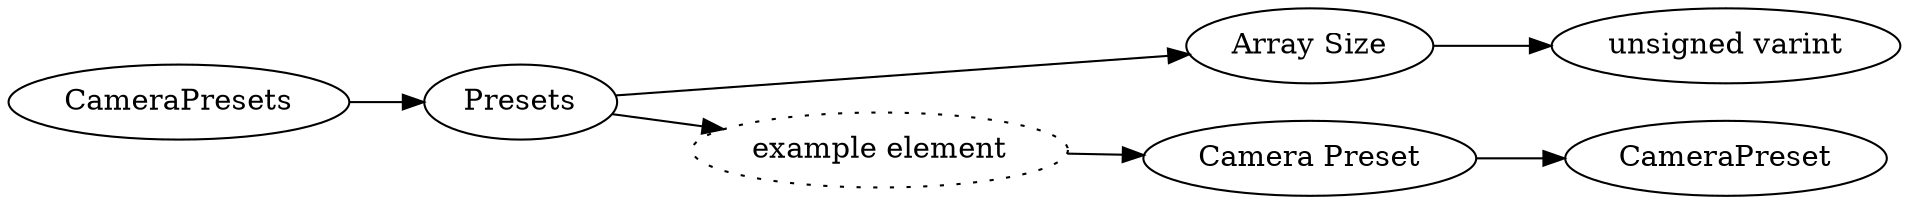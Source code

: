 digraph "CameraPresets" {
rankdir = LR
2
2 -> 3
3 -> 4
4 -> 5
3 -> 6
6 -> 7
7 -> 36

2 [label="CameraPresets",comment="name: \"CameraPresets\", typeName: \"\", id: 2, branchId: 0, recurseId: -1, attributes: 0, notes: \"\""];
3 [label="Presets",comment="name: \"Presets\", typeName: \"\", id: 3, branchId: 0, recurseId: -1, attributes: 8, notes: \"\""];
4 [label="Array Size",comment="name: \"Array Size\", typeName: \"\", id: 4, branchId: 0, recurseId: -1, attributes: 0, notes: \"\""];
5 [label="unsigned varint",comment="name: \"unsigned varint\", typeName: \"\", id: 5, branchId: 0, recurseId: -1, attributes: 512, notes: \"\""];
6 [label="example element",style=dotted,comment="name: \"example element\", typeName: \"\", id: 6, branchId: 0, recurseId: -1, attributes: 16, notes: \"\""];
7 [label="Camera Preset",comment="name: \"Camera Preset\", typeName: \"CameraPreset\", id: 7, branchId: 0, recurseId: -1, attributes: 256, notes: \"\""];
36 [label="CameraPreset",comment="name: \"CameraPreset\", typeName: \"\", id: 36, branchId: 0, recurseId: -1, attributes: 512, notes: \"\""];
{ rank = max;5;36}

}
